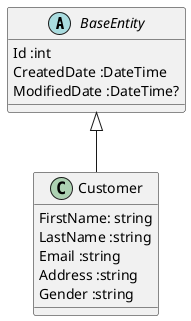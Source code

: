 @startuml "customerapi classes"

abstract class BaseEntity
{
    Id :int
    CreatedDate :DateTime
    ModifiedDate :DateTime?
}

class Customer
{
    FirstName: string
    LastName :string
    Email :string
    Address :string
    Gender :string
}



BaseEntity <|-- Customer

@enduml
